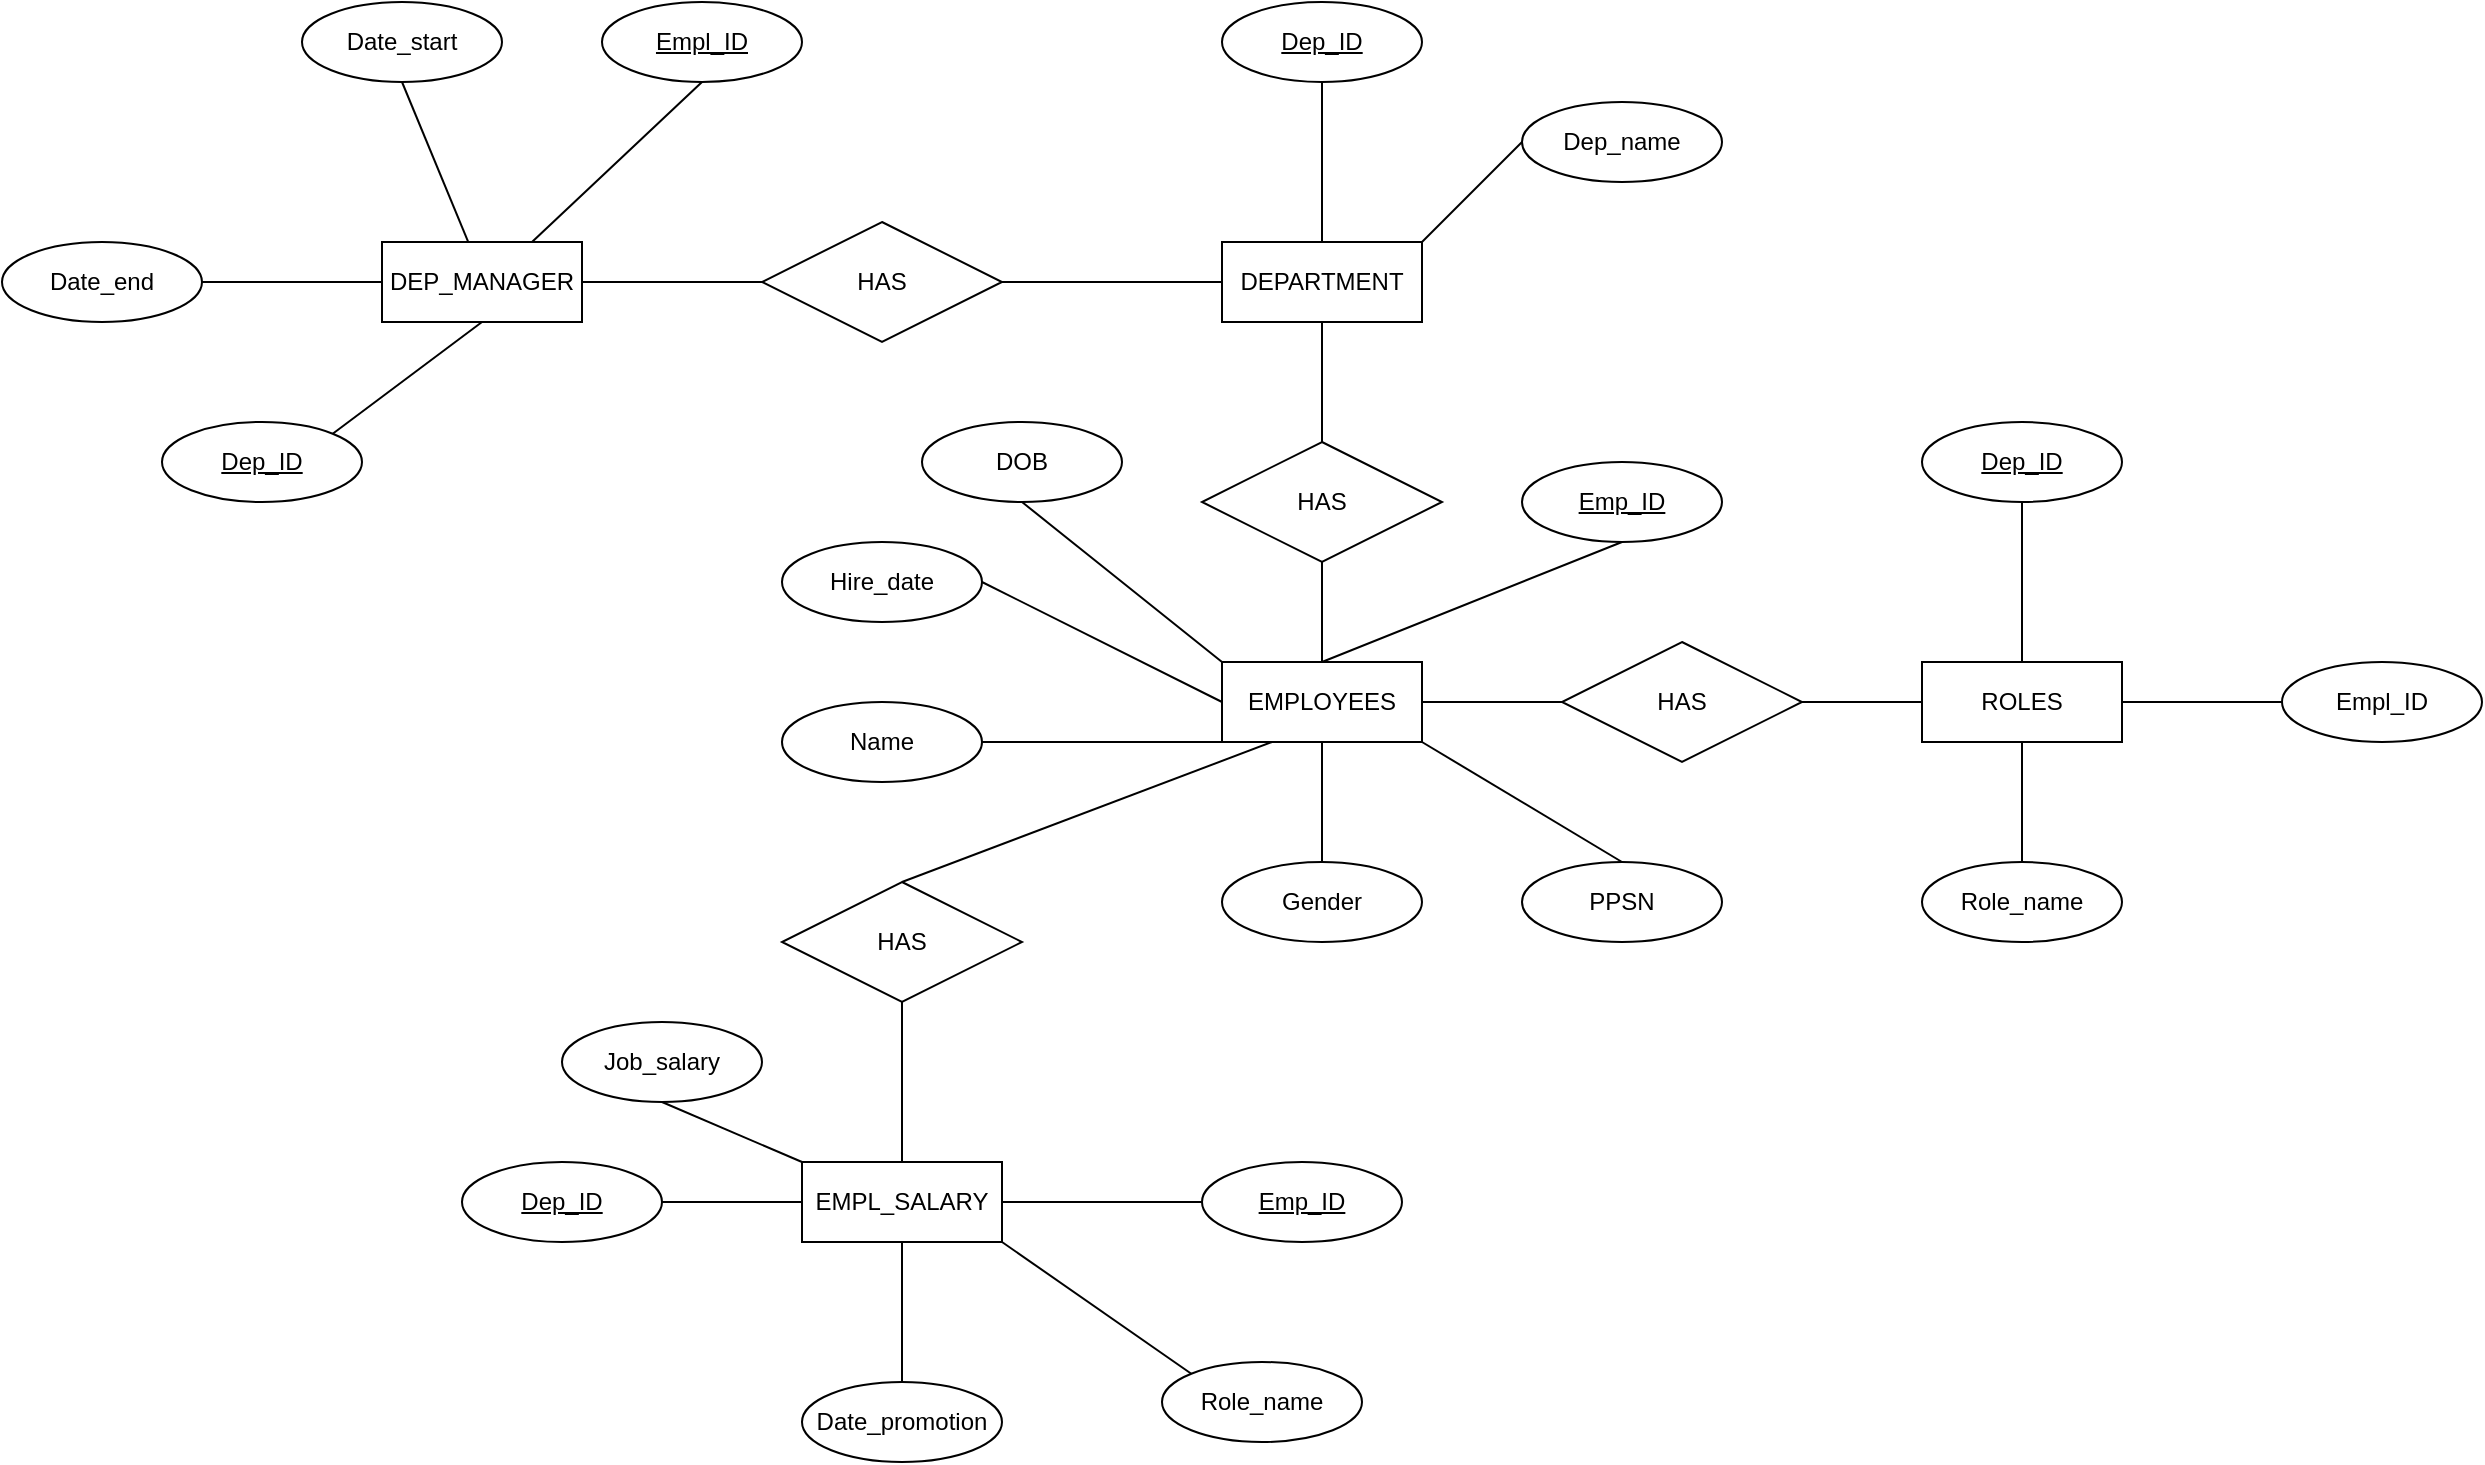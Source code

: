 <mxfile version="20.5.1" type="github">
  <diagram id="lKPQlYHoAFzWkv6730R9" name="Page-1">
    <mxGraphModel dx="1888" dy="1647" grid="1" gridSize="10" guides="1" tooltips="1" connect="1" arrows="1" fold="1" page="1" pageScale="1" pageWidth="850" pageHeight="1100" math="0" shadow="0">
      <root>
        <mxCell id="0" />
        <mxCell id="1" parent="0" />
        <mxCell id="QWSr2dPoSX79S-F1tUNh-1" value="EMPLOYEES" style="whiteSpace=wrap;html=1;align=center;" parent="1" vertex="1">
          <mxGeometry x="390" y="280" width="100" height="40" as="geometry" />
        </mxCell>
        <mxCell id="QWSr2dPoSX79S-F1tUNh-2" value="Emp_ID" style="ellipse;whiteSpace=wrap;html=1;align=center;fontStyle=4;" parent="1" vertex="1">
          <mxGeometry x="540" y="180" width="100" height="40" as="geometry" />
        </mxCell>
        <mxCell id="QWSr2dPoSX79S-F1tUNh-3" value="Name" style="ellipse;whiteSpace=wrap;html=1;align=center;" parent="1" vertex="1">
          <mxGeometry x="170" y="300" width="100" height="40" as="geometry" />
        </mxCell>
        <mxCell id="QWSr2dPoSX79S-F1tUNh-4" value="DOB" style="ellipse;whiteSpace=wrap;html=1;align=center;" parent="1" vertex="1">
          <mxGeometry x="240" y="160" width="100" height="40" as="geometry" />
        </mxCell>
        <mxCell id="QWSr2dPoSX79S-F1tUNh-5" value="Gender" style="ellipse;whiteSpace=wrap;html=1;align=center;" parent="1" vertex="1">
          <mxGeometry x="390" y="380" width="100" height="40" as="geometry" />
        </mxCell>
        <mxCell id="QWSr2dPoSX79S-F1tUNh-6" value="Job_salary" style="ellipse;whiteSpace=wrap;html=1;align=center;" parent="1" vertex="1">
          <mxGeometry x="60" y="460" width="100" height="40" as="geometry" />
        </mxCell>
        <mxCell id="QWSr2dPoSX79S-F1tUNh-8" value="Hire_date" style="ellipse;whiteSpace=wrap;html=1;align=center;" parent="1" vertex="1">
          <mxGeometry x="170" y="220" width="100" height="40" as="geometry" />
        </mxCell>
        <mxCell id="QWSr2dPoSX79S-F1tUNh-9" value="ROLES" style="whiteSpace=wrap;html=1;align=center;" parent="1" vertex="1">
          <mxGeometry x="740" y="280" width="100" height="40" as="geometry" />
        </mxCell>
        <mxCell id="QWSr2dPoSX79S-F1tUNh-11" value="HAS" style="shape=rhombus;perimeter=rhombusPerimeter;whiteSpace=wrap;html=1;align=center;" parent="1" vertex="1">
          <mxGeometry x="560" y="270" width="120" height="60" as="geometry" />
        </mxCell>
        <mxCell id="QWSr2dPoSX79S-F1tUNh-12" value="" style="endArrow=none;html=1;rounded=0;exitX=1;exitY=0.5;exitDx=0;exitDy=0;entryX=0;entryY=0.5;entryDx=0;entryDy=0;" parent="1" source="QWSr2dPoSX79S-F1tUNh-1" target="QWSr2dPoSX79S-F1tUNh-11" edge="1">
          <mxGeometry relative="1" as="geometry">
            <mxPoint x="550" y="280" as="sourcePoint" />
            <mxPoint x="710" y="280" as="targetPoint" />
          </mxGeometry>
        </mxCell>
        <mxCell id="QWSr2dPoSX79S-F1tUNh-13" value="" style="endArrow=none;html=1;rounded=0;exitX=1;exitY=0.5;exitDx=0;exitDy=0;entryX=0;entryY=0.5;entryDx=0;entryDy=0;" parent="1" source="QWSr2dPoSX79S-F1tUNh-11" target="QWSr2dPoSX79S-F1tUNh-9" edge="1">
          <mxGeometry relative="1" as="geometry">
            <mxPoint x="550" y="280" as="sourcePoint" />
            <mxPoint x="710" y="280" as="targetPoint" />
          </mxGeometry>
        </mxCell>
        <mxCell id="QWSr2dPoSX79S-F1tUNh-14" value="" style="endArrow=none;html=1;rounded=0;exitX=0.5;exitY=1;exitDx=0;exitDy=0;entryX=0.5;entryY=0;entryDx=0;entryDy=0;" parent="1" source="QWSr2dPoSX79S-F1tUNh-2" target="QWSr2dPoSX79S-F1tUNh-1" edge="1">
          <mxGeometry relative="1" as="geometry">
            <mxPoint x="550" y="280" as="sourcePoint" />
            <mxPoint x="710" y="280" as="targetPoint" />
          </mxGeometry>
        </mxCell>
        <mxCell id="QWSr2dPoSX79S-F1tUNh-15" value="" style="endArrow=none;html=1;rounded=0;exitX=0.5;exitY=1;exitDx=0;exitDy=0;entryX=0;entryY=0;entryDx=0;entryDy=0;" parent="1" source="QWSr2dPoSX79S-F1tUNh-4" target="QWSr2dPoSX79S-F1tUNh-1" edge="1">
          <mxGeometry relative="1" as="geometry">
            <mxPoint x="550" y="280" as="sourcePoint" />
            <mxPoint x="710" y="280" as="targetPoint" />
          </mxGeometry>
        </mxCell>
        <mxCell id="QWSr2dPoSX79S-F1tUNh-16" value="" style="endArrow=none;html=1;rounded=0;exitX=1;exitY=0.5;exitDx=0;exitDy=0;entryX=0;entryY=0.5;entryDx=0;entryDy=0;" parent="1" source="QWSr2dPoSX79S-F1tUNh-8" target="QWSr2dPoSX79S-F1tUNh-1" edge="1">
          <mxGeometry relative="1" as="geometry">
            <mxPoint x="550" y="280" as="sourcePoint" />
            <mxPoint x="710" y="280" as="targetPoint" />
          </mxGeometry>
        </mxCell>
        <mxCell id="QWSr2dPoSX79S-F1tUNh-17" value="" style="endArrow=none;html=1;rounded=0;exitX=1;exitY=0.5;exitDx=0;exitDy=0;entryX=0;entryY=1;entryDx=0;entryDy=0;" parent="1" source="QWSr2dPoSX79S-F1tUNh-3" target="QWSr2dPoSX79S-F1tUNh-1" edge="1">
          <mxGeometry relative="1" as="geometry">
            <mxPoint x="550" y="280" as="sourcePoint" />
            <mxPoint x="710" y="280" as="targetPoint" />
          </mxGeometry>
        </mxCell>
        <mxCell id="6bv1ZnGGzLy5upm-WNol-1" value="Role_name" style="ellipse;whiteSpace=wrap;html=1;align=center;" parent="1" vertex="1">
          <mxGeometry x="740" y="380" width="100" height="40" as="geometry" />
        </mxCell>
        <mxCell id="6bv1ZnGGzLy5upm-WNol-2" value="Empl_ID" style="ellipse;whiteSpace=wrap;html=1;align=center;" parent="1" vertex="1">
          <mxGeometry x="920" y="280" width="100" height="40" as="geometry" />
        </mxCell>
        <mxCell id="6bv1ZnGGzLy5upm-WNol-8" value="DEPARTMENT" style="whiteSpace=wrap;html=1;align=center;" parent="1" vertex="1">
          <mxGeometry x="390" y="70" width="100" height="40" as="geometry" />
        </mxCell>
        <mxCell id="6bv1ZnGGzLy5upm-WNol-9" value="Dep_ID" style="ellipse;whiteSpace=wrap;html=1;align=center;fontStyle=4;" parent="1" vertex="1">
          <mxGeometry x="390" y="-50" width="100" height="40" as="geometry" />
        </mxCell>
        <mxCell id="6bv1ZnGGzLy5upm-WNol-11" value="DEP_MANAGER" style="whiteSpace=wrap;html=1;align=center;" parent="1" vertex="1">
          <mxGeometry x="-30" y="70" width="100" height="40" as="geometry" />
        </mxCell>
        <mxCell id="6bv1ZnGGzLy5upm-WNol-14" value="Dep_ID" style="ellipse;whiteSpace=wrap;html=1;align=center;fontStyle=4;" parent="1" vertex="1">
          <mxGeometry x="740" y="160" width="100" height="40" as="geometry" />
        </mxCell>
        <mxCell id="6bv1ZnGGzLy5upm-WNol-15" value="Date_start" style="ellipse;whiteSpace=wrap;html=1;align=center;" parent="1" vertex="1">
          <mxGeometry x="-70" y="-50" width="100" height="40" as="geometry" />
        </mxCell>
        <mxCell id="6bv1ZnGGzLy5upm-WNol-16" value="Dep_name" style="ellipse;whiteSpace=wrap;html=1;align=center;" parent="1" vertex="1">
          <mxGeometry x="540" width="100" height="40" as="geometry" />
        </mxCell>
        <mxCell id="6bv1ZnGGzLy5upm-WNol-17" value="HAS" style="shape=rhombus;perimeter=rhombusPerimeter;whiteSpace=wrap;html=1;align=center;" parent="1" vertex="1">
          <mxGeometry x="380" y="170" width="120" height="60" as="geometry" />
        </mxCell>
        <mxCell id="6bv1ZnGGzLy5upm-WNol-18" value="" style="endArrow=none;html=1;rounded=0;entryX=0.5;entryY=1;entryDx=0;entryDy=0;" parent="1" target="6bv1ZnGGzLy5upm-WNol-17" edge="1">
          <mxGeometry relative="1" as="geometry">
            <mxPoint x="440" y="280" as="sourcePoint" />
            <mxPoint x="570" y="250" as="targetPoint" />
          </mxGeometry>
        </mxCell>
        <mxCell id="6bv1ZnGGzLy5upm-WNol-20" value="HAS" style="shape=rhombus;perimeter=rhombusPerimeter;whiteSpace=wrap;html=1;align=center;" parent="1" vertex="1">
          <mxGeometry x="160" y="60" width="120" height="60" as="geometry" />
        </mxCell>
        <mxCell id="6bv1ZnGGzLy5upm-WNol-27" value="" style="endArrow=none;html=1;rounded=0;exitX=0.75;exitY=0;exitDx=0;exitDy=0;entryX=0.5;entryY=1;entryDx=0;entryDy=0;" parent="1" source="6bv1ZnGGzLy5upm-WNol-11" edge="1">
          <mxGeometry relative="1" as="geometry">
            <mxPoint x="320" y="190" as="sourcePoint" />
            <mxPoint x="130" y="-10" as="targetPoint" />
          </mxGeometry>
        </mxCell>
        <mxCell id="6bv1ZnGGzLy5upm-WNol-35" value="" style="endArrow=none;html=1;rounded=0;entryX=0;entryY=0.5;entryDx=0;entryDy=0;exitX=1;exitY=0;exitDx=0;exitDy=0;" parent="1" source="6bv1ZnGGzLy5upm-WNol-8" target="6bv1ZnGGzLy5upm-WNol-16" edge="1">
          <mxGeometry relative="1" as="geometry">
            <mxPoint x="410" y="170" as="sourcePoint" />
            <mxPoint x="570" y="170" as="targetPoint" />
          </mxGeometry>
        </mxCell>
        <mxCell id="6bv1ZnGGzLy5upm-WNol-40" value="EMPL_SALARY" style="whiteSpace=wrap;html=1;align=center;" parent="1" vertex="1">
          <mxGeometry x="180" y="530" width="100" height="40" as="geometry" />
        </mxCell>
        <mxCell id="6bv1ZnGGzLy5upm-WNol-43" value="Date_promotion" style="ellipse;whiteSpace=wrap;html=1;align=center;" parent="1" vertex="1">
          <mxGeometry x="180" y="640" width="100" height="40" as="geometry" />
        </mxCell>
        <mxCell id="6bv1ZnGGzLy5upm-WNol-47" value="" style="endArrow=none;html=1;rounded=0;exitX=1;exitY=0.5;exitDx=0;exitDy=0;entryX=0;entryY=0.5;entryDx=0;entryDy=0;" parent="1" target="6bv1ZnGGzLy5upm-WNol-40" edge="1">
          <mxGeometry relative="1" as="geometry">
            <mxPoint x="110" y="550" as="sourcePoint" />
            <mxPoint x="400" y="470" as="targetPoint" />
          </mxGeometry>
        </mxCell>
        <mxCell id="6bv1ZnGGzLy5upm-WNol-49" value="" style="endArrow=none;html=1;rounded=0;exitX=0.5;exitY=1;exitDx=0;exitDy=0;entryX=0.5;entryY=0;entryDx=0;entryDy=0;" parent="1" source="6bv1ZnGGzLy5upm-WNol-40" target="6bv1ZnGGzLy5upm-WNol-43" edge="1">
          <mxGeometry relative="1" as="geometry">
            <mxPoint x="240" y="470" as="sourcePoint" />
            <mxPoint x="330" y="610" as="targetPoint" />
          </mxGeometry>
        </mxCell>
        <mxCell id="Js3-yp5ArHFeaTS7gBp5-1" value="HAS" style="shape=rhombus;perimeter=rhombusPerimeter;whiteSpace=wrap;html=1;align=center;" vertex="1" parent="1">
          <mxGeometry x="170" y="390" width="120" height="60" as="geometry" />
        </mxCell>
        <mxCell id="Js3-yp5ArHFeaTS7gBp5-2" value="" style="endArrow=none;html=1;rounded=0;exitX=0.5;exitY=0;exitDx=0;exitDy=0;entryX=0.25;entryY=1;entryDx=0;entryDy=0;" edge="1" parent="1" source="Js3-yp5ArHFeaTS7gBp5-1" target="QWSr2dPoSX79S-F1tUNh-1">
          <mxGeometry relative="1" as="geometry">
            <mxPoint x="420" y="340" as="sourcePoint" />
            <mxPoint x="580" y="340" as="targetPoint" />
          </mxGeometry>
        </mxCell>
        <mxCell id="Js3-yp5ArHFeaTS7gBp5-4" value="" style="endArrow=none;html=1;rounded=0;exitX=0;exitY=0;exitDx=0;exitDy=0;entryX=0.5;entryY=1;entryDx=0;entryDy=0;" edge="1" parent="1" source="6bv1ZnGGzLy5upm-WNol-40" target="QWSr2dPoSX79S-F1tUNh-6">
          <mxGeometry relative="1" as="geometry">
            <mxPoint x="340" y="450" as="sourcePoint" />
            <mxPoint x="500" y="450" as="targetPoint" />
          </mxGeometry>
        </mxCell>
        <mxCell id="Js3-yp5ArHFeaTS7gBp5-5" value="" style="endArrow=none;html=1;rounded=0;exitX=0.5;exitY=0;exitDx=0;exitDy=0;entryX=0.5;entryY=1;entryDx=0;entryDy=0;entryPerimeter=0;" edge="1" parent="1" source="QWSr2dPoSX79S-F1tUNh-5" target="QWSr2dPoSX79S-F1tUNh-1">
          <mxGeometry relative="1" as="geometry">
            <mxPoint x="420" y="290" as="sourcePoint" />
            <mxPoint x="580" y="290" as="targetPoint" />
          </mxGeometry>
        </mxCell>
        <mxCell id="Js3-yp5ArHFeaTS7gBp5-6" value="Dep_ID" style="ellipse;whiteSpace=wrap;html=1;align=center;fontStyle=4;" vertex="1" parent="1">
          <mxGeometry x="-140" y="160" width="100" height="40" as="geometry" />
        </mxCell>
        <mxCell id="Js3-yp5ArHFeaTS7gBp5-7" value="Date_end" style="ellipse;whiteSpace=wrap;html=1;align=center;" vertex="1" parent="1">
          <mxGeometry x="-220" y="70" width="100" height="40" as="geometry" />
        </mxCell>
        <mxCell id="Js3-yp5ArHFeaTS7gBp5-8" value="" style="endArrow=none;html=1;rounded=0;exitX=1;exitY=0.5;exitDx=0;exitDy=0;entryX=0;entryY=0.5;entryDx=0;entryDy=0;" edge="1" parent="1" source="Js3-yp5ArHFeaTS7gBp5-7" target="6bv1ZnGGzLy5upm-WNol-11">
          <mxGeometry relative="1" as="geometry">
            <mxPoint x="50" y="140" as="sourcePoint" />
            <mxPoint x="210" y="140" as="targetPoint" />
          </mxGeometry>
        </mxCell>
        <mxCell id="Js3-yp5ArHFeaTS7gBp5-10" value="" style="endArrow=none;html=1;rounded=0;exitX=1;exitY=0;exitDx=0;exitDy=0;entryX=0.5;entryY=1;entryDx=0;entryDy=0;" edge="1" parent="1" source="Js3-yp5ArHFeaTS7gBp5-6" target="6bv1ZnGGzLy5upm-WNol-11">
          <mxGeometry relative="1" as="geometry">
            <mxPoint x="50" y="140" as="sourcePoint" />
            <mxPoint x="210" y="140" as="targetPoint" />
          </mxGeometry>
        </mxCell>
        <mxCell id="Js3-yp5ArHFeaTS7gBp5-11" value="Empl_ID" style="ellipse;whiteSpace=wrap;html=1;align=center;fontStyle=4;" vertex="1" parent="1">
          <mxGeometry x="80" y="-50" width="100" height="40" as="geometry" />
        </mxCell>
        <mxCell id="Js3-yp5ArHFeaTS7gBp5-12" value="" style="endArrow=none;html=1;rounded=0;exitX=0.5;exitY=1;exitDx=0;exitDy=0;entryX=0.432;entryY=0.005;entryDx=0;entryDy=0;entryPerimeter=0;" edge="1" parent="1" source="6bv1ZnGGzLy5upm-WNol-15" target="6bv1ZnGGzLy5upm-WNol-11">
          <mxGeometry relative="1" as="geometry">
            <mxPoint x="50" y="140" as="sourcePoint" />
            <mxPoint x="210" y="140" as="targetPoint" />
          </mxGeometry>
        </mxCell>
        <mxCell id="Js3-yp5ArHFeaTS7gBp5-13" value="PPSN" style="ellipse;whiteSpace=wrap;html=1;align=center;" vertex="1" parent="1">
          <mxGeometry x="540" y="380" width="100" height="40" as="geometry" />
        </mxCell>
        <mxCell id="Js3-yp5ArHFeaTS7gBp5-14" value="" style="endArrow=none;html=1;rounded=0;entryX=0.5;entryY=0;entryDx=0;entryDy=0;exitX=1;exitY=1;exitDx=0;exitDy=0;" edge="1" parent="1" source="QWSr2dPoSX79S-F1tUNh-1" target="Js3-yp5ArHFeaTS7gBp5-13">
          <mxGeometry relative="1" as="geometry">
            <mxPoint x="250" y="340" as="sourcePoint" />
            <mxPoint x="410" y="340" as="targetPoint" />
          </mxGeometry>
        </mxCell>
        <mxCell id="Js3-yp5ArHFeaTS7gBp5-15" value="" style="endArrow=none;html=1;rounded=0;exitX=0.5;exitY=0;exitDx=0;exitDy=0;entryX=0.5;entryY=1;entryDx=0;entryDy=0;" edge="1" parent="1" source="6bv1ZnGGzLy5upm-WNol-40" target="Js3-yp5ArHFeaTS7gBp5-1">
          <mxGeometry relative="1" as="geometry">
            <mxPoint x="250" y="380" as="sourcePoint" />
            <mxPoint x="410" y="380" as="targetPoint" />
          </mxGeometry>
        </mxCell>
        <mxCell id="Js3-yp5ArHFeaTS7gBp5-16" value="" style="endArrow=none;html=1;rounded=0;exitX=1;exitY=0.5;exitDx=0;exitDy=0;" edge="1" parent="1" source="6bv1ZnGGzLy5upm-WNol-11" target="6bv1ZnGGzLy5upm-WNol-20">
          <mxGeometry relative="1" as="geometry">
            <mxPoint x="200" y="170" as="sourcePoint" />
            <mxPoint x="360" y="170" as="targetPoint" />
          </mxGeometry>
        </mxCell>
        <mxCell id="Js3-yp5ArHFeaTS7gBp5-17" value="" style="endArrow=none;html=1;rounded=0;exitX=1;exitY=0.5;exitDx=0;exitDy=0;entryX=0;entryY=0.5;entryDx=0;entryDy=0;" edge="1" parent="1" source="6bv1ZnGGzLy5upm-WNol-20" target="6bv1ZnGGzLy5upm-WNol-8">
          <mxGeometry relative="1" as="geometry">
            <mxPoint x="200" y="170" as="sourcePoint" />
            <mxPoint x="360" y="170" as="targetPoint" />
          </mxGeometry>
        </mxCell>
        <mxCell id="Js3-yp5ArHFeaTS7gBp5-18" value="" style="endArrow=none;html=1;rounded=0;entryX=0.5;entryY=1;entryDx=0;entryDy=0;" edge="1" parent="1" source="6bv1ZnGGzLy5upm-WNol-8" target="6bv1ZnGGzLy5upm-WNol-9">
          <mxGeometry relative="1" as="geometry">
            <mxPoint x="200" y="170" as="sourcePoint" />
            <mxPoint x="360" y="170" as="targetPoint" />
          </mxGeometry>
        </mxCell>
        <mxCell id="Js3-yp5ArHFeaTS7gBp5-19" value="" style="endArrow=none;html=1;rounded=0;exitX=0.5;exitY=1;exitDx=0;exitDy=0;entryX=0.5;entryY=0;entryDx=0;entryDy=0;" edge="1" parent="1" source="6bv1ZnGGzLy5upm-WNol-8" target="6bv1ZnGGzLy5upm-WNol-17">
          <mxGeometry relative="1" as="geometry">
            <mxPoint x="300" y="150" as="sourcePoint" />
            <mxPoint x="460" y="150" as="targetPoint" />
          </mxGeometry>
        </mxCell>
        <mxCell id="Js3-yp5ArHFeaTS7gBp5-20" value="" style="endArrow=none;html=1;rounded=0;exitX=1;exitY=0.5;exitDx=0;exitDy=0;entryX=0;entryY=0.5;entryDx=0;entryDy=0;" edge="1" parent="1" source="6bv1ZnGGzLy5upm-WNol-40">
          <mxGeometry relative="1" as="geometry">
            <mxPoint x="520" y="490" as="sourcePoint" />
            <mxPoint x="380" y="550" as="targetPoint" />
          </mxGeometry>
        </mxCell>
        <mxCell id="Js3-yp5ArHFeaTS7gBp5-21" value="Dep_ID" style="ellipse;whiteSpace=wrap;html=1;align=center;fontStyle=4;" vertex="1" parent="1">
          <mxGeometry x="10" y="530" width="100" height="40" as="geometry" />
        </mxCell>
        <mxCell id="Js3-yp5ArHFeaTS7gBp5-22" value="Emp_ID" style="ellipse;whiteSpace=wrap;html=1;align=center;fontStyle=4;" vertex="1" parent="1">
          <mxGeometry x="380" y="530" width="100" height="40" as="geometry" />
        </mxCell>
        <mxCell id="Js3-yp5ArHFeaTS7gBp5-23" value="Role_name" style="ellipse;whiteSpace=wrap;html=1;align=center;" vertex="1" parent="1">
          <mxGeometry x="360" y="630" width="100" height="40" as="geometry" />
        </mxCell>
        <mxCell id="Js3-yp5ArHFeaTS7gBp5-24" value="" style="endArrow=none;html=1;rounded=0;exitX=1;exitY=1;exitDx=0;exitDy=0;entryX=0;entryY=0;entryDx=0;entryDy=0;" edge="1" parent="1" source="6bv1ZnGGzLy5upm-WNol-40" target="Js3-yp5ArHFeaTS7gBp5-23">
          <mxGeometry relative="1" as="geometry">
            <mxPoint x="450" y="430" as="sourcePoint" />
            <mxPoint x="610" y="430" as="targetPoint" />
          </mxGeometry>
        </mxCell>
        <mxCell id="Js3-yp5ArHFeaTS7gBp5-25" value="" style="endArrow=none;html=1;rounded=0;entryX=0.5;entryY=1;entryDx=0;entryDy=0;exitX=0.5;exitY=0;exitDx=0;exitDy=0;" edge="1" parent="1" source="QWSr2dPoSX79S-F1tUNh-9" target="6bv1ZnGGzLy5upm-WNol-14">
          <mxGeometry relative="1" as="geometry">
            <mxPoint x="450" y="430" as="sourcePoint" />
            <mxPoint x="610" y="430" as="targetPoint" />
          </mxGeometry>
        </mxCell>
        <mxCell id="Js3-yp5ArHFeaTS7gBp5-26" value="" style="endArrow=none;html=1;rounded=0;entryX=0.5;entryY=1;entryDx=0;entryDy=0;exitX=0.5;exitY=0;exitDx=0;exitDy=0;" edge="1" parent="1" source="6bv1ZnGGzLy5upm-WNol-1" target="QWSr2dPoSX79S-F1tUNh-9">
          <mxGeometry relative="1" as="geometry">
            <mxPoint x="450" y="430" as="sourcePoint" />
            <mxPoint x="610" y="430" as="targetPoint" />
          </mxGeometry>
        </mxCell>
        <mxCell id="Js3-yp5ArHFeaTS7gBp5-27" value="" style="endArrow=none;html=1;rounded=0;entryX=0;entryY=0.5;entryDx=0;entryDy=0;exitX=1;exitY=0.5;exitDx=0;exitDy=0;" edge="1" parent="1" source="QWSr2dPoSX79S-F1tUNh-9" target="6bv1ZnGGzLy5upm-WNol-2">
          <mxGeometry relative="1" as="geometry">
            <mxPoint x="450" y="430" as="sourcePoint" />
            <mxPoint x="610" y="430" as="targetPoint" />
          </mxGeometry>
        </mxCell>
      </root>
    </mxGraphModel>
  </diagram>
</mxfile>
